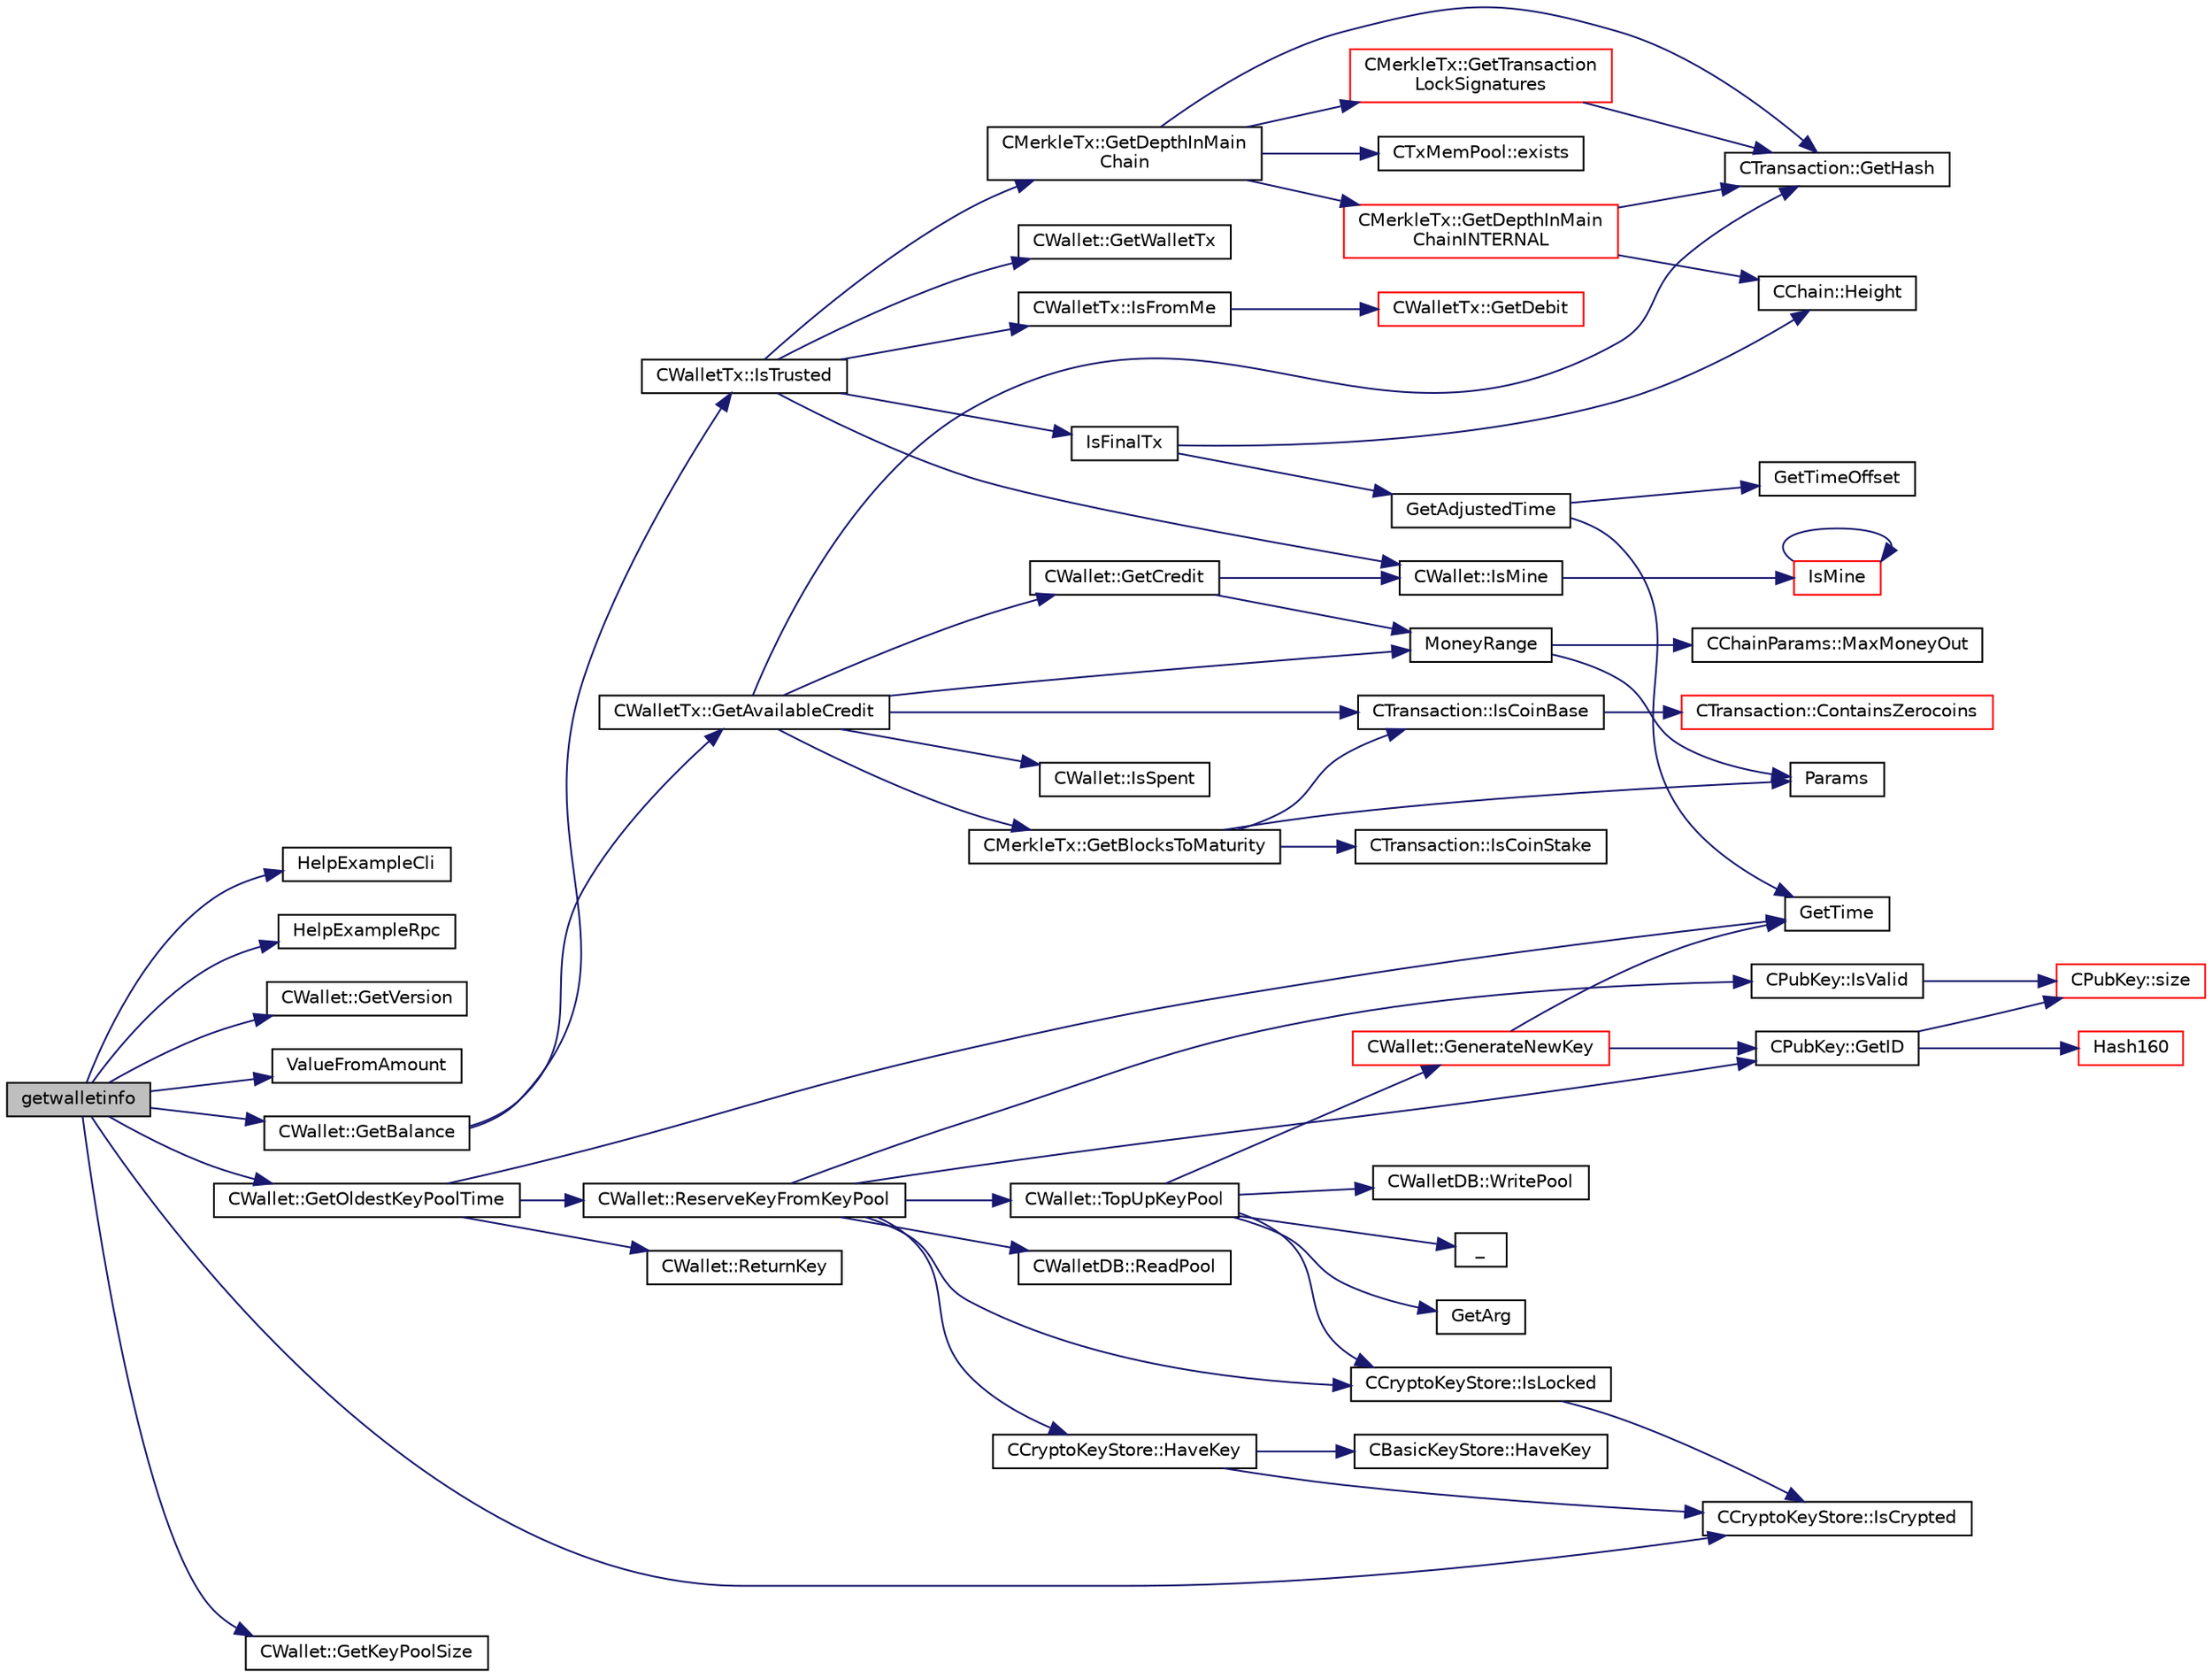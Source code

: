digraph "getwalletinfo"
{
  edge [fontname="Helvetica",fontsize="10",labelfontname="Helvetica",labelfontsize="10"];
  node [fontname="Helvetica",fontsize="10",shape=record];
  rankdir="LR";
  Node738 [label="getwalletinfo",height=0.2,width=0.4,color="black", fillcolor="grey75", style="filled", fontcolor="black"];
  Node738 -> Node739 [color="midnightblue",fontsize="10",style="solid",fontname="Helvetica"];
  Node739 [label="HelpExampleCli",height=0.2,width=0.4,color="black", fillcolor="white", style="filled",URL="$rpcserver_8cpp.html#ac01ac6eab5467567ed0da106814e04ec"];
  Node738 -> Node740 [color="midnightblue",fontsize="10",style="solid",fontname="Helvetica"];
  Node740 [label="HelpExampleRpc",height=0.2,width=0.4,color="black", fillcolor="white", style="filled",URL="$rpcserver_8cpp.html#a06ea60e24e5a1053a14a11b1009bf9ef"];
  Node738 -> Node741 [color="midnightblue",fontsize="10",style="solid",fontname="Helvetica"];
  Node741 [label="CWallet::GetVersion",height=0.2,width=0.4,color="black", fillcolor="white", style="filled",URL="$class_c_wallet.html#a3e37adcf1b2ad9fc02ae3e8da7c692c9",tooltip="get the current wallet format (the oldest client version guaranteed to understand this wallet) ..."];
  Node738 -> Node742 [color="midnightblue",fontsize="10",style="solid",fontname="Helvetica"];
  Node742 [label="ValueFromAmount",height=0.2,width=0.4,color="black", fillcolor="white", style="filled",URL="$rpcserver_8cpp.html#a0655c28ea826ddeb21e8079b6a0beb9e"];
  Node738 -> Node743 [color="midnightblue",fontsize="10",style="solid",fontname="Helvetica"];
  Node743 [label="CWallet::GetBalance",height=0.2,width=0.4,color="black", fillcolor="white", style="filled",URL="$group___actions.html#gaa6522c2833bc0a84d216cf102b51ba05"];
  Node743 -> Node744 [color="midnightblue",fontsize="10",style="solid",fontname="Helvetica"];
  Node744 [label="CWalletTx::IsTrusted",height=0.2,width=0.4,color="black", fillcolor="white", style="filled",URL="$class_c_wallet_tx.html#a71efb0d5b5def8ae00a1d74b8741bfcb"];
  Node744 -> Node745 [color="midnightblue",fontsize="10",style="solid",fontname="Helvetica"];
  Node745 [label="IsFinalTx",height=0.2,width=0.4,color="black", fillcolor="white", style="filled",URL="$main_8cpp.html#adc332cd7ac94e639bb4239618341be19"];
  Node745 -> Node746 [color="midnightblue",fontsize="10",style="solid",fontname="Helvetica"];
  Node746 [label="CChain::Height",height=0.2,width=0.4,color="black", fillcolor="white", style="filled",URL="$class_c_chain.html#ad4758bc8872ce065a9579f77c3171d40",tooltip="Return the maximal height in the chain. "];
  Node745 -> Node747 [color="midnightblue",fontsize="10",style="solid",fontname="Helvetica"];
  Node747 [label="GetAdjustedTime",height=0.2,width=0.4,color="black", fillcolor="white", style="filled",URL="$timedata_8cpp.html#a09f81b9c7650f898cf3cf305b87547e6"];
  Node747 -> Node748 [color="midnightblue",fontsize="10",style="solid",fontname="Helvetica"];
  Node748 [label="GetTime",height=0.2,width=0.4,color="black", fillcolor="white", style="filled",URL="$utiltime_8cpp.html#a46fac5fba8ba905b5f9acb364f5d8c6f",tooltip="For unit testing. "];
  Node747 -> Node749 [color="midnightblue",fontsize="10",style="solid",fontname="Helvetica"];
  Node749 [label="GetTimeOffset",height=0.2,width=0.4,color="black", fillcolor="white", style="filled",URL="$timedata_8cpp.html#a50ca5344c75631267633f15cfe5e983e",tooltip="\"Never go to sea with two chronometers; take one or three.\" Our three time sources are: ..."];
  Node744 -> Node750 [color="midnightblue",fontsize="10",style="solid",fontname="Helvetica"];
  Node750 [label="CMerkleTx::GetDepthInMain\lChain",height=0.2,width=0.4,color="black", fillcolor="white", style="filled",URL="$class_c_merkle_tx.html#a5bf3a355593ecce5799de92d013149b1",tooltip="Return depth of transaction in blockchain: -1 : not in blockchain, and not in memory pool (conflicted..."];
  Node750 -> Node751 [color="midnightblue",fontsize="10",style="solid",fontname="Helvetica"];
  Node751 [label="CMerkleTx::GetDepthInMain\lChainINTERNAL",height=0.2,width=0.4,color="red", fillcolor="white", style="filled",URL="$class_c_merkle_tx.html#ada4285bcdc83c90dc5829d9902b1271c"];
  Node751 -> Node755 [color="midnightblue",fontsize="10",style="solid",fontname="Helvetica"];
  Node755 [label="CTransaction::GetHash",height=0.2,width=0.4,color="black", fillcolor="white", style="filled",URL="$class_c_transaction.html#a7efd1379de830341417c0bfa23a149aa"];
  Node751 -> Node746 [color="midnightblue",fontsize="10",style="solid",fontname="Helvetica"];
  Node750 -> Node756 [color="midnightblue",fontsize="10",style="solid",fontname="Helvetica"];
  Node756 [label="CTxMemPool::exists",height=0.2,width=0.4,color="black", fillcolor="white", style="filled",URL="$class_c_tx_mem_pool.html#adba06e79be4a1a092dd2db8290733be7"];
  Node750 -> Node755 [color="midnightblue",fontsize="10",style="solid",fontname="Helvetica"];
  Node750 -> Node757 [color="midnightblue",fontsize="10",style="solid",fontname="Helvetica"];
  Node757 [label="CMerkleTx::GetTransaction\lLockSignatures",height=0.2,width=0.4,color="red", fillcolor="white", style="filled",URL="$class_c_merkle_tx.html#a29ab20d0785095dba254ca1050ba6989"];
  Node757 -> Node755 [color="midnightblue",fontsize="10",style="solid",fontname="Helvetica"];
  Node744 -> Node760 [color="midnightblue",fontsize="10",style="solid",fontname="Helvetica"];
  Node760 [label="CWalletTx::IsFromMe",height=0.2,width=0.4,color="black", fillcolor="white", style="filled",URL="$class_c_wallet_tx.html#a4b4fdec025af8171852c3eece1c2508f"];
  Node760 -> Node761 [color="midnightblue",fontsize="10",style="solid",fontname="Helvetica"];
  Node761 [label="CWalletTx::GetDebit",height=0.2,width=0.4,color="red", fillcolor="white", style="filled",URL="$class_c_wallet_tx.html#a7757c17a323e5f6f75c92acb398d3568",tooltip="filter decides which addresses will count towards the debit "];
  Node744 -> Node765 [color="midnightblue",fontsize="10",style="solid",fontname="Helvetica"];
  Node765 [label="CWallet::GetWalletTx",height=0.2,width=0.4,color="black", fillcolor="white", style="filled",URL="$group__map_wallet.html#gac496716bb889a5934fa27398aeb2330a"];
  Node744 -> Node766 [color="midnightblue",fontsize="10",style="solid",fontname="Helvetica"];
  Node766 [label="CWallet::IsMine",height=0.2,width=0.4,color="black", fillcolor="white", style="filled",URL="$group__map_wallet.html#ga4eada57edc1c443564b8cc9b853d955c"];
  Node766 -> Node763 [color="midnightblue",fontsize="10",style="solid",fontname="Helvetica"];
  Node763 [label="IsMine",height=0.2,width=0.4,color="red", fillcolor="white", style="filled",URL="$wallet__ismine_8cpp.html#adc59cf67d903c1ba1ef225561b85bfce"];
  Node763 -> Node763 [color="midnightblue",fontsize="10",style="solid",fontname="Helvetica"];
  Node743 -> Node767 [color="midnightblue",fontsize="10",style="solid",fontname="Helvetica"];
  Node767 [label="CWalletTx::GetAvailableCredit",height=0.2,width=0.4,color="black", fillcolor="white", style="filled",URL="$class_c_wallet_tx.html#af3c82ba365c720dd3d929b86bf432ef6"];
  Node767 -> Node768 [color="midnightblue",fontsize="10",style="solid",fontname="Helvetica"];
  Node768 [label="CTransaction::IsCoinBase",height=0.2,width=0.4,color="black", fillcolor="white", style="filled",URL="$class_c_transaction.html#a96256e8ac1bf79ad9c057e48c41132dd"];
  Node768 -> Node769 [color="midnightblue",fontsize="10",style="solid",fontname="Helvetica"];
  Node769 [label="CTransaction::ContainsZerocoins",height=0.2,width=0.4,color="red", fillcolor="white", style="filled",URL="$class_c_transaction.html#a613051e8e5651a7500cb455f37dd1116"];
  Node767 -> Node772 [color="midnightblue",fontsize="10",style="solid",fontname="Helvetica"];
  Node772 [label="CMerkleTx::GetBlocksToMaturity",height=0.2,width=0.4,color="black", fillcolor="white", style="filled",URL="$class_c_merkle_tx.html#a69ebd437f7b44169659c3527fe73b6ab"];
  Node772 -> Node768 [color="midnightblue",fontsize="10",style="solid",fontname="Helvetica"];
  Node772 -> Node773 [color="midnightblue",fontsize="10",style="solid",fontname="Helvetica"];
  Node773 [label="CTransaction::IsCoinStake",height=0.2,width=0.4,color="black", fillcolor="white", style="filled",URL="$class_c_transaction.html#ace4278a41a296d40dcf5fb2b9cf007ec"];
  Node772 -> Node774 [color="midnightblue",fontsize="10",style="solid",fontname="Helvetica"];
  Node774 [label="Params",height=0.2,width=0.4,color="black", fillcolor="white", style="filled",URL="$chainparams_8cpp.html#ace5c5b706d71a324a417dd2db394fd4a",tooltip="Return the currently selected parameters. "];
  Node767 -> Node755 [color="midnightblue",fontsize="10",style="solid",fontname="Helvetica"];
  Node767 -> Node775 [color="midnightblue",fontsize="10",style="solid",fontname="Helvetica"];
  Node775 [label="CWallet::IsSpent",height=0.2,width=0.4,color="black", fillcolor="white", style="filled",URL="$group__map_wallet.html#ga6adcf1c224ed3c3fe4b0b19f6fca75d8",tooltip="Outpoint is spent if any non-conflicted transaction spends it: "];
  Node767 -> Node776 [color="midnightblue",fontsize="10",style="solid",fontname="Helvetica"];
  Node776 [label="CWallet::GetCredit",height=0.2,width=0.4,color="black", fillcolor="white", style="filled",URL="$class_c_wallet.html#aa60b69c7d4ea6063ed83b13d7c6fe695"];
  Node776 -> Node777 [color="midnightblue",fontsize="10",style="solid",fontname="Helvetica"];
  Node777 [label="MoneyRange",height=0.2,width=0.4,color="black", fillcolor="white", style="filled",URL="$main_8cpp.html#a0529385ca34689843ef65d844a67c945"];
  Node777 -> Node774 [color="midnightblue",fontsize="10",style="solid",fontname="Helvetica"];
  Node777 -> Node778 [color="midnightblue",fontsize="10",style="solid",fontname="Helvetica"];
  Node778 [label="CChainParams::MaxMoneyOut",height=0.2,width=0.4,color="black", fillcolor="white", style="filled",URL="$class_c_chain_params.html#a82190f02d83daee6823362e3c25848d0"];
  Node776 -> Node766 [color="midnightblue",fontsize="10",style="solid",fontname="Helvetica"];
  Node767 -> Node777 [color="midnightblue",fontsize="10",style="solid",fontname="Helvetica"];
  Node738 -> Node779 [color="midnightblue",fontsize="10",style="solid",fontname="Helvetica"];
  Node779 [label="CWallet::GetOldestKeyPoolTime",height=0.2,width=0.4,color="black", fillcolor="white", style="filled",URL="$group___actions.html#ga2555a9442e58b3c5593fef21f1b39d2d"];
  Node779 -> Node780 [color="midnightblue",fontsize="10",style="solid",fontname="Helvetica"];
  Node780 [label="CWallet::ReserveKeyFromKeyPool",height=0.2,width=0.4,color="black", fillcolor="white", style="filled",URL="$group___actions.html#ga9921854840668a1856998f041177dd2b"];
  Node780 -> Node781 [color="midnightblue",fontsize="10",style="solid",fontname="Helvetica"];
  Node781 [label="CCryptoKeyStore::IsLocked",height=0.2,width=0.4,color="black", fillcolor="white", style="filled",URL="$class_c_crypto_key_store.html#a52919fa284a3aa10f1b4bd6018b6dbee"];
  Node781 -> Node782 [color="midnightblue",fontsize="10",style="solid",fontname="Helvetica"];
  Node782 [label="CCryptoKeyStore::IsCrypted",height=0.2,width=0.4,color="black", fillcolor="white", style="filled",URL="$class_c_crypto_key_store.html#acc8fed44366c98fb481333ca6e867088"];
  Node780 -> Node783 [color="midnightblue",fontsize="10",style="solid",fontname="Helvetica"];
  Node783 [label="CWallet::TopUpKeyPool",height=0.2,width=0.4,color="black", fillcolor="white", style="filled",URL="$group___actions.html#ga9730278506e0a4f1c65239b951525b55"];
  Node783 -> Node781 [color="midnightblue",fontsize="10",style="solid",fontname="Helvetica"];
  Node783 -> Node784 [color="midnightblue",fontsize="10",style="solid",fontname="Helvetica"];
  Node784 [label="GetArg",height=0.2,width=0.4,color="black", fillcolor="white", style="filled",URL="$util_8cpp.html#a24f685720bf40370e5bd2a192ad50cd8",tooltip="Return string argument or default value. "];
  Node783 -> Node785 [color="midnightblue",fontsize="10",style="solid",fontname="Helvetica"];
  Node785 [label="CWalletDB::WritePool",height=0.2,width=0.4,color="black", fillcolor="white", style="filled",URL="$class_c_wallet_d_b.html#ad43630ad28a68c3e8b1a633f09aa0964"];
  Node783 -> Node786 [color="midnightblue",fontsize="10",style="solid",fontname="Helvetica"];
  Node786 [label="CWallet::GenerateNewKey",height=0.2,width=0.4,color="red", fillcolor="white", style="filled",URL="$group__map_wallet.html#ga061fe7f54f80ec40f856b3e6365c2f4a"];
  Node786 -> Node748 [color="midnightblue",fontsize="10",style="solid",fontname="Helvetica"];
  Node786 -> Node811 [color="midnightblue",fontsize="10",style="solid",fontname="Helvetica"];
  Node811 [label="CPubKey::GetID",height=0.2,width=0.4,color="black", fillcolor="white", style="filled",URL="$class_c_pub_key.html#a2675f7e6f72eff68e7a5227289feb021",tooltip="Get the KeyID of this public key (hash of its serialization) "];
  Node811 -> Node812 [color="midnightblue",fontsize="10",style="solid",fontname="Helvetica"];
  Node812 [label="Hash160",height=0.2,width=0.4,color="red", fillcolor="white", style="filled",URL="$hash_8h.html#a4490f70ddae16e9e48460a0416a48a6b",tooltip="Compute the 160-bit hash an object. "];
  Node811 -> Node798 [color="midnightblue",fontsize="10",style="solid",fontname="Helvetica"];
  Node798 [label="CPubKey::size",height=0.2,width=0.4,color="red", fillcolor="white", style="filled",URL="$class_c_pub_key.html#a6bb28fcf0a5f799c69f5b7269363b309",tooltip="Simple read-only vector-like interface to the pubkey data. "];
  Node783 -> Node818 [color="midnightblue",fontsize="10",style="solid",fontname="Helvetica"];
  Node818 [label="_",height=0.2,width=0.4,color="black", fillcolor="white", style="filled",URL="$ui__interface_8h.html#aad133bb6103b53cebf03fd01e2f11ba1",tooltip="Translation function: Call Translate signal on UI interface, which returns a boost::optional result..."];
  Node780 -> Node819 [color="midnightblue",fontsize="10",style="solid",fontname="Helvetica"];
  Node819 [label="CWalletDB::ReadPool",height=0.2,width=0.4,color="black", fillcolor="white", style="filled",URL="$class_c_wallet_d_b.html#a6a03927cf247314ccd9b285139de0bd1"];
  Node780 -> Node820 [color="midnightblue",fontsize="10",style="solid",fontname="Helvetica"];
  Node820 [label="CCryptoKeyStore::HaveKey",height=0.2,width=0.4,color="black", fillcolor="white", style="filled",URL="$class_c_crypto_key_store.html#a6c115cf1fc4129b43c8846b3d51d8ff5",tooltip="Check whether a key corresponding to a given address is present in the store. "];
  Node820 -> Node782 [color="midnightblue",fontsize="10",style="solid",fontname="Helvetica"];
  Node820 -> Node821 [color="midnightblue",fontsize="10",style="solid",fontname="Helvetica"];
  Node821 [label="CBasicKeyStore::HaveKey",height=0.2,width=0.4,color="black", fillcolor="white", style="filled",URL="$class_c_basic_key_store.html#afc99762e3e58f93e198d85ecfdf5804a",tooltip="Check whether a key corresponding to a given address is present in the store. "];
  Node780 -> Node811 [color="midnightblue",fontsize="10",style="solid",fontname="Helvetica"];
  Node780 -> Node800 [color="midnightblue",fontsize="10",style="solid",fontname="Helvetica"];
  Node800 [label="CPubKey::IsValid",height=0.2,width=0.4,color="black", fillcolor="white", style="filled",URL="$class_c_pub_key.html#a4fa94293cf8577fd039b9a133f6c7f30"];
  Node800 -> Node798 [color="midnightblue",fontsize="10",style="solid",fontname="Helvetica"];
  Node779 -> Node748 [color="midnightblue",fontsize="10",style="solid",fontname="Helvetica"];
  Node779 -> Node822 [color="midnightblue",fontsize="10",style="solid",fontname="Helvetica"];
  Node822 [label="CWallet::ReturnKey",height=0.2,width=0.4,color="black", fillcolor="white", style="filled",URL="$group___actions.html#ga4ee5566c2b4c8f4ed5cec628573b9275"];
  Node738 -> Node823 [color="midnightblue",fontsize="10",style="solid",fontname="Helvetica"];
  Node823 [label="CWallet::GetKeyPoolSize",height=0.2,width=0.4,color="black", fillcolor="white", style="filled",URL="$class_c_wallet.html#a9d7415d88d10655ff2188bc713dff662"];
  Node738 -> Node782 [color="midnightblue",fontsize="10",style="solid",fontname="Helvetica"];
}
